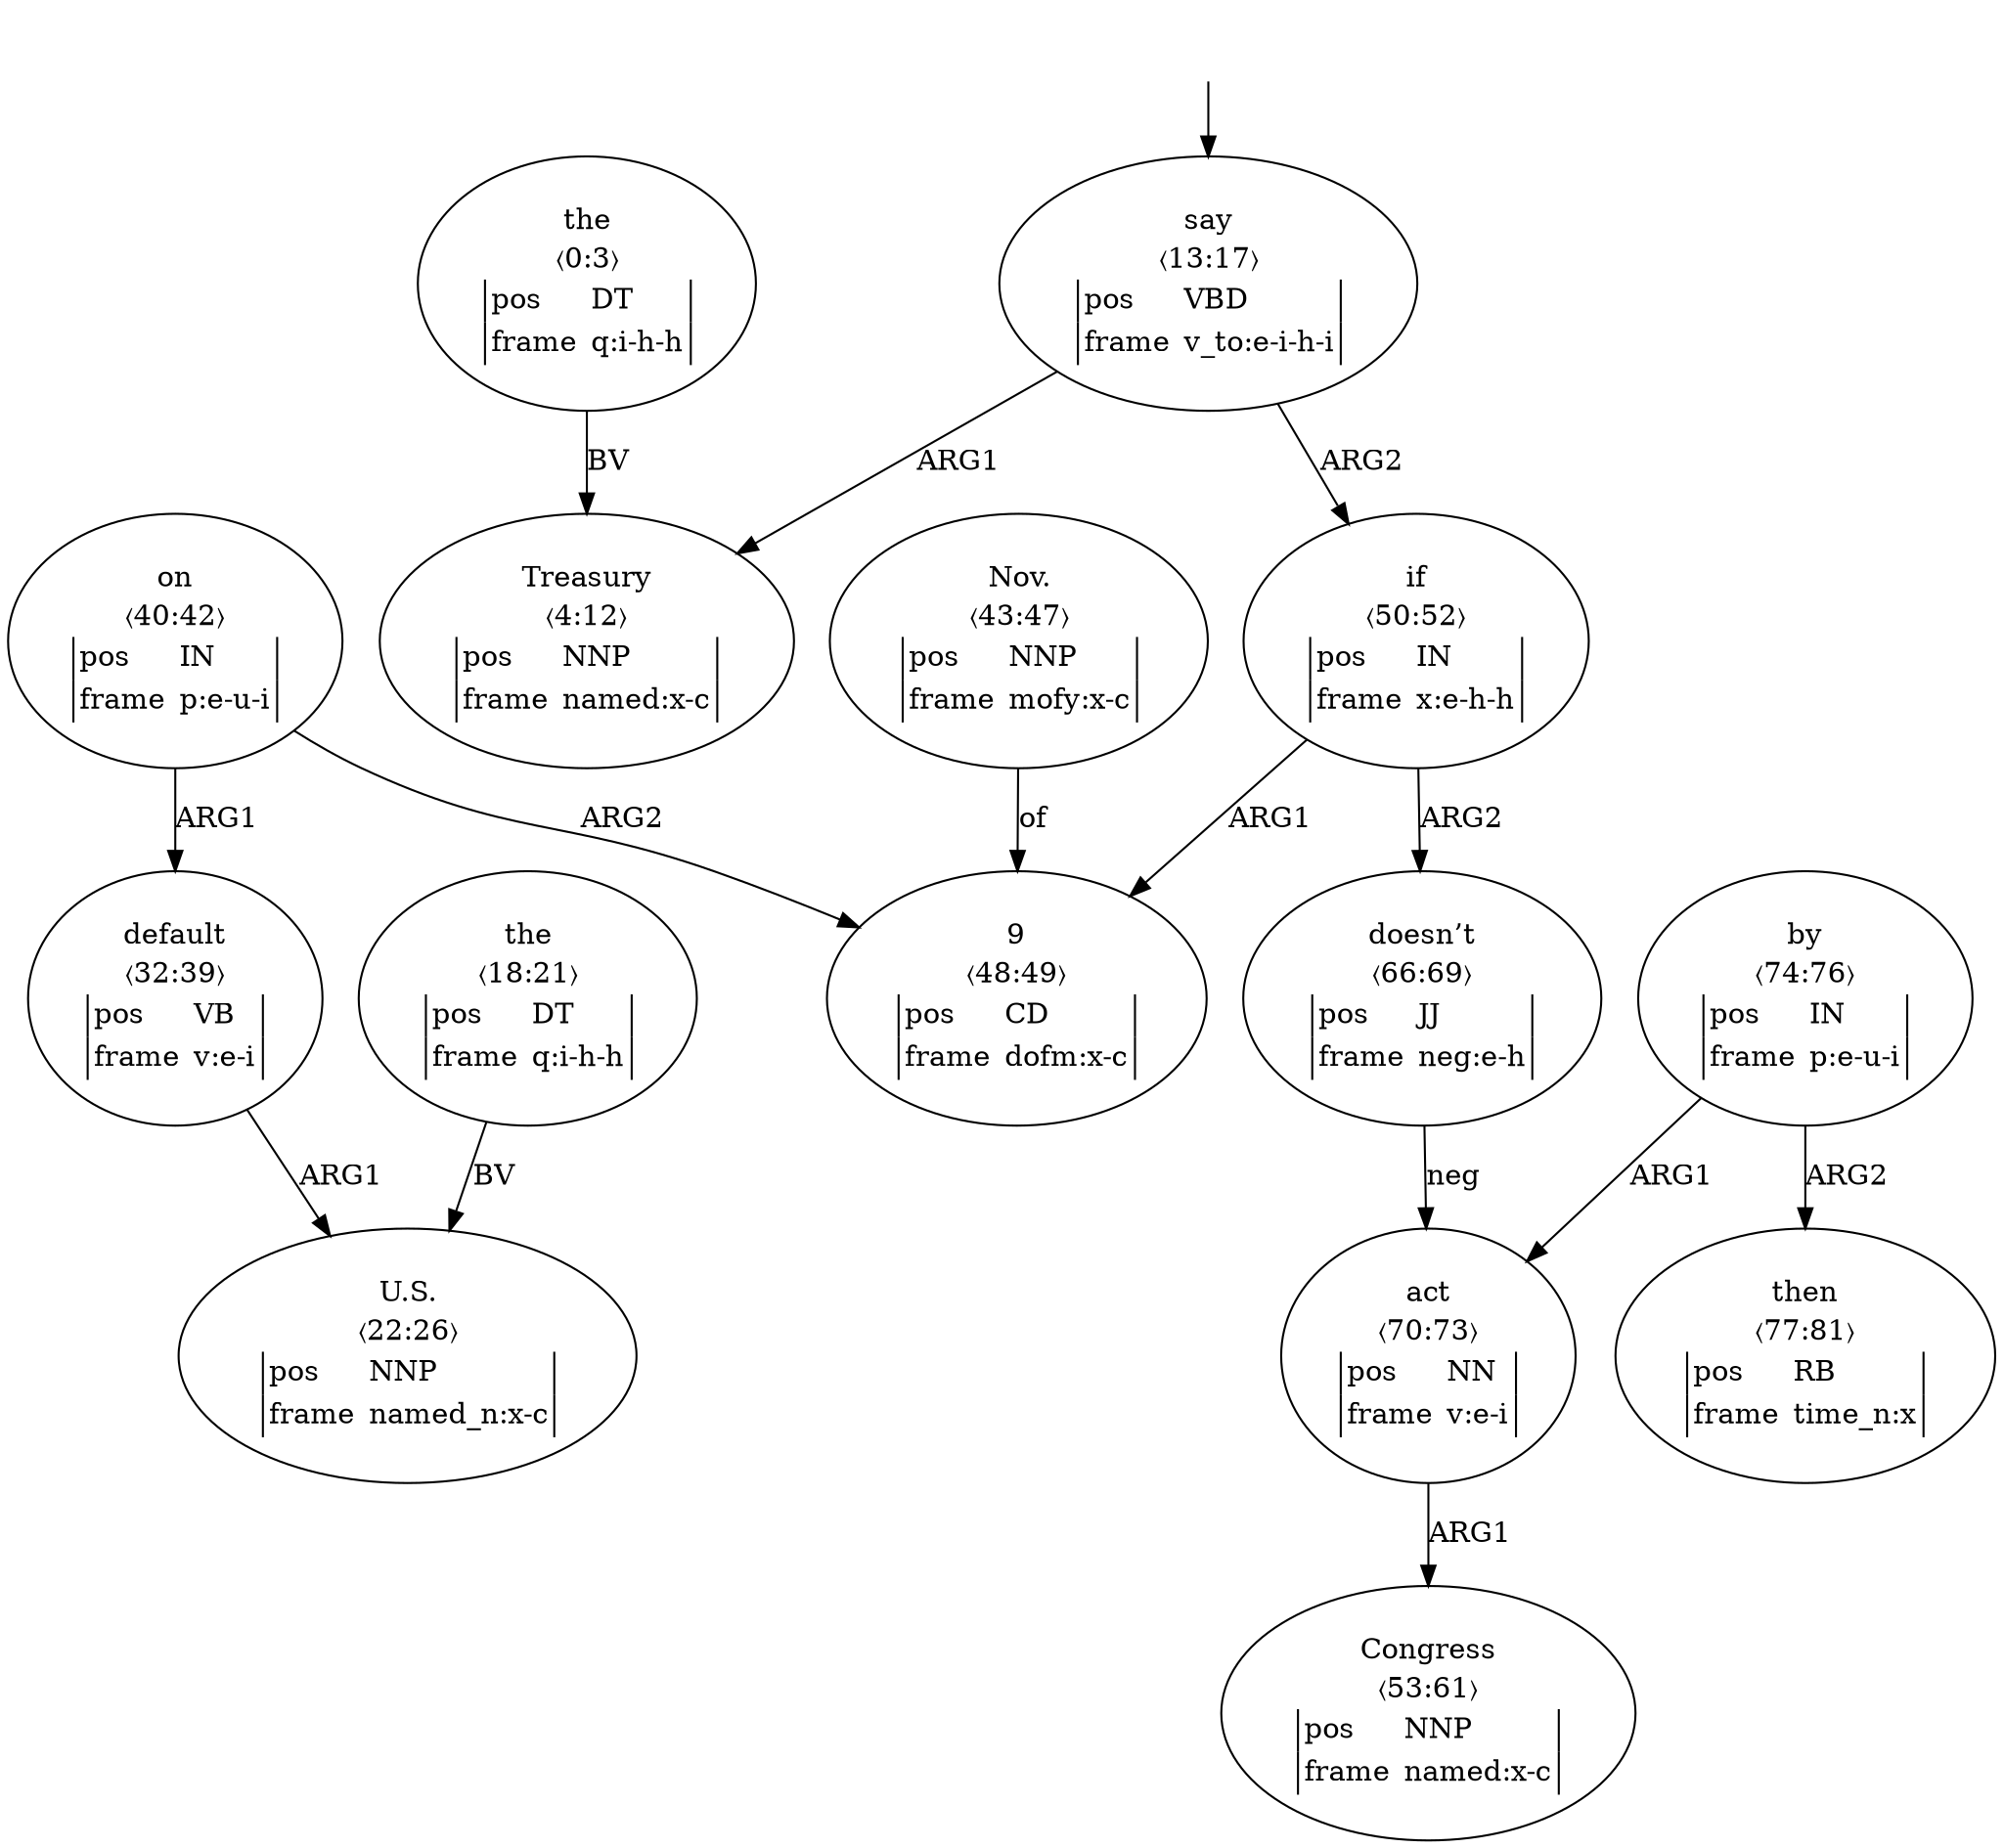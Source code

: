 digraph "20008006" {
  top [ style=invis ];
  top -> 2;
  0 [ label=<<table align="center" border="0" cellspacing="0"><tr><td colspan="2">the</td></tr><tr><td colspan="2">〈0:3〉</td></tr><tr><td sides="l" border="1" align="left">pos</td><td sides="r" border="1" align="left">DT</td></tr><tr><td sides="l" border="1" align="left">frame</td><td sides="r" border="1" align="left">q:i-h-h</td></tr></table>> ];
  1 [ label=<<table align="center" border="0" cellspacing="0"><tr><td colspan="2">Treasury</td></tr><tr><td colspan="2">〈4:12〉</td></tr><tr><td sides="l" border="1" align="left">pos</td><td sides="r" border="1" align="left">NNP</td></tr><tr><td sides="l" border="1" align="left">frame</td><td sides="r" border="1" align="left">named:x-c</td></tr></table>> ];
  2 [ label=<<table align="center" border="0" cellspacing="0"><tr><td colspan="2">say</td></tr><tr><td colspan="2">〈13:17〉</td></tr><tr><td sides="l" border="1" align="left">pos</td><td sides="r" border="1" align="left">VBD</td></tr><tr><td sides="l" border="1" align="left">frame</td><td sides="r" border="1" align="left">v_to:e-i-h-i</td></tr></table>> ];
  3 [ label=<<table align="center" border="0" cellspacing="0"><tr><td colspan="2">the</td></tr><tr><td colspan="2">〈18:21〉</td></tr><tr><td sides="l" border="1" align="left">pos</td><td sides="r" border="1" align="left">DT</td></tr><tr><td sides="l" border="1" align="left">frame</td><td sides="r" border="1" align="left">q:i-h-h</td></tr></table>> ];
  4 [ label=<<table align="center" border="0" cellspacing="0"><tr><td colspan="2">U.S.</td></tr><tr><td colspan="2">〈22:26〉</td></tr><tr><td sides="l" border="1" align="left">pos</td><td sides="r" border="1" align="left">NNP</td></tr><tr><td sides="l" border="1" align="left">frame</td><td sides="r" border="1" align="left">named_n:x-c</td></tr></table>> ];
  6 [ label=<<table align="center" border="0" cellspacing="0"><tr><td colspan="2">default</td></tr><tr><td colspan="2">〈32:39〉</td></tr><tr><td sides="l" border="1" align="left">pos</td><td sides="r" border="1" align="left">VB</td></tr><tr><td sides="l" border="1" align="left">frame</td><td sides="r" border="1" align="left">v:e-i</td></tr></table>> ];
  7 [ label=<<table align="center" border="0" cellspacing="0"><tr><td colspan="2">on</td></tr><tr><td colspan="2">〈40:42〉</td></tr><tr><td sides="l" border="1" align="left">pos</td><td sides="r" border="1" align="left">IN</td></tr><tr><td sides="l" border="1" align="left">frame</td><td sides="r" border="1" align="left">p:e-u-i</td></tr></table>> ];
  8 [ label=<<table align="center" border="0" cellspacing="0"><tr><td colspan="2">Nov.</td></tr><tr><td colspan="2">〈43:47〉</td></tr><tr><td sides="l" border="1" align="left">pos</td><td sides="r" border="1" align="left">NNP</td></tr><tr><td sides="l" border="1" align="left">frame</td><td sides="r" border="1" align="left">mofy:x-c</td></tr></table>> ];
  9 [ label=<<table align="center" border="0" cellspacing="0"><tr><td colspan="2">9</td></tr><tr><td colspan="2">〈48:49〉</td></tr><tr><td sides="l" border="1" align="left">pos</td><td sides="r" border="1" align="left">CD</td></tr><tr><td sides="l" border="1" align="left">frame</td><td sides="r" border="1" align="left">dofm:x-c</td></tr></table>> ];
  10 [ label=<<table align="center" border="0" cellspacing="0"><tr><td colspan="2">if</td></tr><tr><td colspan="2">〈50:52〉</td></tr><tr><td sides="l" border="1" align="left">pos</td><td sides="r" border="1" align="left">IN</td></tr><tr><td sides="l" border="1" align="left">frame</td><td sides="r" border="1" align="left">x:e-h-h</td></tr></table>> ];
  11 [ label=<<table align="center" border="0" cellspacing="0"><tr><td colspan="2">Congress</td></tr><tr><td colspan="2">〈53:61〉</td></tr><tr><td sides="l" border="1" align="left">pos</td><td sides="r" border="1" align="left">NNP</td></tr><tr><td sides="l" border="1" align="left">frame</td><td sides="r" border="1" align="left">named:x-c</td></tr></table>> ];
  13 [ label=<<table align="center" border="0" cellspacing="0"><tr><td colspan="2">doesn’t</td></tr><tr><td colspan="2">〈66:69〉</td></tr><tr><td sides="l" border="1" align="left">pos</td><td sides="r" border="1" align="left">JJ</td></tr><tr><td sides="l" border="1" align="left">frame</td><td sides="r" border="1" align="left">neg:e-h</td></tr></table>> ];
  14 [ label=<<table align="center" border="0" cellspacing="0"><tr><td colspan="2">act</td></tr><tr><td colspan="2">〈70:73〉</td></tr><tr><td sides="l" border="1" align="left">pos</td><td sides="r" border="1" align="left">NN</td></tr><tr><td sides="l" border="1" align="left">frame</td><td sides="r" border="1" align="left">v:e-i</td></tr></table>> ];
  15 [ label=<<table align="center" border="0" cellspacing="0"><tr><td colspan="2">by</td></tr><tr><td colspan="2">〈74:76〉</td></tr><tr><td sides="l" border="1" align="left">pos</td><td sides="r" border="1" align="left">IN</td></tr><tr><td sides="l" border="1" align="left">frame</td><td sides="r" border="1" align="left">p:e-u-i</td></tr></table>> ];
  16 [ label=<<table align="center" border="0" cellspacing="0"><tr><td colspan="2">then</td></tr><tr><td colspan="2">〈77:81〉</td></tr><tr><td sides="l" border="1" align="left">pos</td><td sides="r" border="1" align="left">RB</td></tr><tr><td sides="l" border="1" align="left">frame</td><td sides="r" border="1" align="left">time_n:x</td></tr></table>> ];
  7 -> 6 [ label="ARG1" ];
  2 -> 10 [ label="ARG2" ];
  10 -> 13 [ label="ARG2" ];
  14 -> 11 [ label="ARG1" ];
  3 -> 4 [ label="BV" ];
  2 -> 1 [ label="ARG1" ];
  15 -> 14 [ label="ARG1" ];
  8 -> 9 [ label="of" ];
  15 -> 16 [ label="ARG2" ];
  0 -> 1 [ label="BV" ];
  13 -> 14 [ label="neg" ];
  6 -> 4 [ label="ARG1" ];
  10 -> 9 [ label="ARG1" ];
  7 -> 9 [ label="ARG2" ];
}

